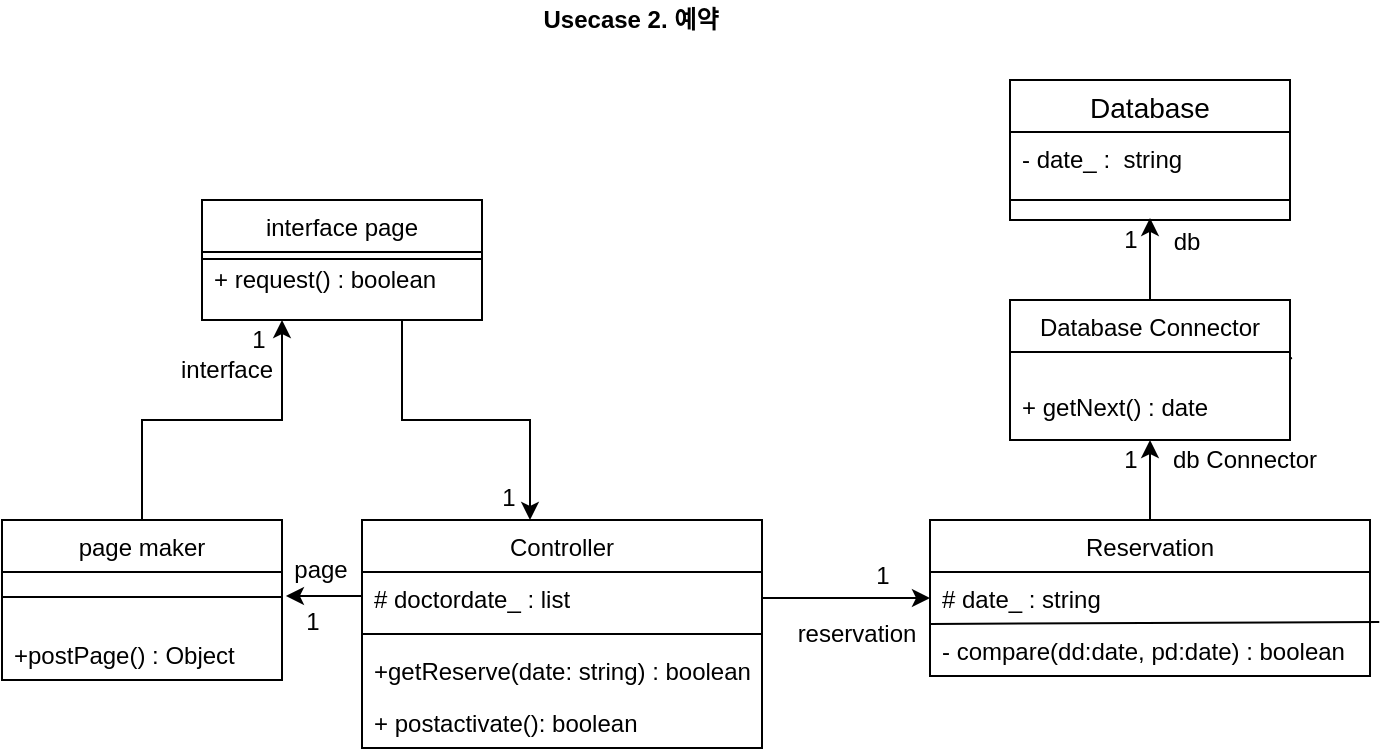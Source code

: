 <mxfile version="14.6.6" type="github">
  <diagram id="cWKsgK7S-x9jWX_GKUrM" name="Page-1">
    <mxGraphModel dx="789" dy="544" grid="0" gridSize="10" guides="1" tooltips="1" connect="1" arrows="1" fold="1" page="1" pageScale="1" pageWidth="827" pageHeight="1169" math="0" shadow="0">
      <root>
        <mxCell id="0" />
        <mxCell id="1" parent="0" />
        <mxCell id="ZuWcNW_mUw8ndDomvOg4-20" style="edgeStyle=orthogonalEdgeStyle;rounded=0;orthogonalLoop=1;jettySize=auto;html=1;entryX=0.5;entryY=1;entryDx=0;entryDy=0;entryPerimeter=0;" parent="1" source="ZuWcNW_mUw8ndDomvOg4-1" target="ZuWcNW_mUw8ndDomvOg4-12" edge="1">
          <mxGeometry relative="1" as="geometry" />
        </mxCell>
        <mxCell id="ZuWcNW_mUw8ndDomvOg4-1" value="Reservation" style="swimlane;fontStyle=0;childLayout=stackLayout;horizontal=1;startSize=26;fillColor=none;horizontalStack=0;resizeParent=1;resizeParentMax=0;resizeLast=0;collapsible=1;marginBottom=0;" parent="1" vertex="1">
          <mxGeometry x="514" y="360" width="220" height="78" as="geometry" />
        </mxCell>
        <mxCell id="ZuWcNW_mUw8ndDomvOg4-2" value="# date_ : string" style="text;strokeColor=none;fillColor=none;align=left;verticalAlign=top;spacingLeft=4;spacingRight=4;overflow=hidden;rotatable=0;points=[[0,0.5],[1,0.5]];portConstraint=eastwest;" parent="ZuWcNW_mUw8ndDomvOg4-1" vertex="1">
          <mxGeometry y="26" width="220" height="26" as="geometry" />
        </mxCell>
        <mxCell id="ZuWcNW_mUw8ndDomvOg4-37" value="" style="endArrow=none;html=1;rounded=0;entryX=1.021;entryY=-0.038;entryDx=0;entryDy=0;entryPerimeter=0;exitX=0;exitY=0;exitDx=0;exitDy=0;exitPerimeter=0;" parent="ZuWcNW_mUw8ndDomvOg4-1" target="ZuWcNW_mUw8ndDomvOg4-3" edge="1" source="ZuWcNW_mUw8ndDomvOg4-3">
          <mxGeometry relative="1" as="geometry">
            <mxPoint x="-10" y="52" as="sourcePoint" />
            <mxPoint x="150" y="52" as="targetPoint" />
          </mxGeometry>
        </mxCell>
        <mxCell id="ZuWcNW_mUw8ndDomvOg4-3" value="- compare(dd:date, pd:date) : boolean" style="text;strokeColor=none;fillColor=none;align=left;verticalAlign=top;spacingLeft=4;spacingRight=4;overflow=hidden;rotatable=0;points=[[0,0.5],[1,0.5]];portConstraint=eastwest;" parent="ZuWcNW_mUw8ndDomvOg4-1" vertex="1">
          <mxGeometry y="52" width="220" height="26" as="geometry" />
        </mxCell>
        <mxCell id="ZuWcNW_mUw8ndDomvOg4-5" value="Controller" style="swimlane;fontStyle=0;childLayout=stackLayout;horizontal=1;startSize=26;fillColor=none;horizontalStack=0;resizeParent=1;resizeParentMax=0;resizeLast=0;collapsible=1;marginBottom=0;" parent="1" vertex="1">
          <mxGeometry x="230" y="360" width="200" height="114" as="geometry" />
        </mxCell>
        <mxCell id="ZuWcNW_mUw8ndDomvOg4-6" value="# doctordate_ : list" style="text;strokeColor=none;fillColor=none;align=left;verticalAlign=top;spacingLeft=4;spacingRight=4;overflow=hidden;rotatable=0;points=[[0,0.5],[1,0.5]];portConstraint=eastwest;" parent="ZuWcNW_mUw8ndDomvOg4-5" vertex="1">
          <mxGeometry y="26" width="200" height="26" as="geometry" />
        </mxCell>
        <mxCell id="ZuWcNW_mUw8ndDomvOg4-62" value="" style="line;strokeWidth=1;rotatable=0;dashed=0;labelPosition=right;align=left;verticalAlign=middle;spacingTop=0;spacingLeft=6;points=[];portConstraint=eastwest;" parent="ZuWcNW_mUw8ndDomvOg4-5" vertex="1">
          <mxGeometry y="52" width="200" height="10" as="geometry" />
        </mxCell>
        <mxCell id="ZuWcNW_mUw8ndDomvOg4-7" value="+getReserve(date: string) : boolean" style="text;strokeColor=none;fillColor=none;align=left;verticalAlign=top;spacingLeft=4;spacingRight=4;overflow=hidden;rotatable=0;points=[[0,0.5],[1,0.5]];portConstraint=eastwest;" parent="ZuWcNW_mUw8ndDomvOg4-5" vertex="1">
          <mxGeometry y="62" width="200" height="26" as="geometry" />
        </mxCell>
        <mxCell id="ZuWcNW_mUw8ndDomvOg4-8" value="+ postactivate(): boolean" style="text;strokeColor=none;fillColor=none;align=left;verticalAlign=top;spacingLeft=4;spacingRight=4;overflow=hidden;rotatable=0;points=[[0,0.5],[1,0.5]];portConstraint=eastwest;" parent="ZuWcNW_mUw8ndDomvOg4-5" vertex="1">
          <mxGeometry y="88" width="200" height="26" as="geometry" />
        </mxCell>
        <mxCell id="ZuWcNW_mUw8ndDomvOg4-57" style="edgeStyle=orthogonalEdgeStyle;rounded=0;orthogonalLoop=1;jettySize=auto;html=1;entryX=0.5;entryY=0.977;entryDx=0;entryDy=0;entryPerimeter=0;" parent="1" source="ZuWcNW_mUw8ndDomvOg4-9" target="ZuWcNW_mUw8ndDomvOg4-48" edge="1">
          <mxGeometry relative="1" as="geometry" />
        </mxCell>
        <mxCell id="ZuWcNW_mUw8ndDomvOg4-9" value="Database Connector" style="swimlane;fontStyle=0;childLayout=stackLayout;horizontal=1;startSize=26;fillColor=none;horizontalStack=0;resizeParent=1;resizeParentMax=0;resizeLast=0;collapsible=1;marginBottom=0;" parent="1" vertex="1">
          <mxGeometry x="554" y="250" width="140" height="70" as="geometry" />
        </mxCell>
        <mxCell id="ZuWcNW_mUw8ndDomvOg4-42" value="" style="endArrow=none;html=1;rounded=0;startArrow=none;" parent="ZuWcNW_mUw8ndDomvOg4-9" source="ZuWcNW_mUw8ndDomvOg4-12" edge="1">
          <mxGeometry relative="1" as="geometry">
            <mxPoint y="30.5" as="sourcePoint" />
            <mxPoint x="141" y="29" as="targetPoint" />
          </mxGeometry>
        </mxCell>
        <mxCell id="ZuWcNW_mUw8ndDomvOg4-12" value="&#xa;+ getNext() : date" style="text;strokeColor=none;fillColor=none;align=left;verticalAlign=top;spacingLeft=4;spacingRight=4;overflow=hidden;rotatable=0;points=[[0,0.5],[1,0.5]];portConstraint=eastwest;" parent="ZuWcNW_mUw8ndDomvOg4-9" vertex="1">
          <mxGeometry y="26" width="140" height="44" as="geometry" />
        </mxCell>
        <mxCell id="ZuWcNW_mUw8ndDomvOg4-18" style="edgeStyle=orthogonalEdgeStyle;rounded=0;orthogonalLoop=1;jettySize=auto;html=1;" parent="1" source="ZuWcNW_mUw8ndDomvOg4-13" target="ZuWcNW_mUw8ndDomvOg4-5" edge="1">
          <mxGeometry relative="1" as="geometry">
            <Array as="points">
              <mxPoint x="250" y="310" />
              <mxPoint x="314" y="310" />
            </Array>
          </mxGeometry>
        </mxCell>
        <mxCell id="ZuWcNW_mUw8ndDomvOg4-13" value="interface page" style="swimlane;fontStyle=0;childLayout=stackLayout;horizontal=1;startSize=26;fillColor=none;horizontalStack=0;resizeParent=1;resizeParentMax=0;resizeLast=0;collapsible=1;marginBottom=0;" parent="1" vertex="1">
          <mxGeometry x="150" y="200" width="140" height="60" as="geometry" />
        </mxCell>
        <mxCell id="ZuWcNW_mUw8ndDomvOg4-39" value="" style="endArrow=none;html=1;rounded=0;" parent="ZuWcNW_mUw8ndDomvOg4-13" edge="1">
          <mxGeometry relative="1" as="geometry">
            <mxPoint y="29.5" as="sourcePoint" />
            <mxPoint x="140" y="29.5" as="targetPoint" />
          </mxGeometry>
        </mxCell>
        <mxCell id="ZuWcNW_mUw8ndDomvOg4-14" value="+ request() : boolean" style="text;strokeColor=none;fillColor=none;align=left;verticalAlign=top;spacingLeft=4;spacingRight=4;overflow=hidden;rotatable=0;points=[[0,0.5],[1,0.5]];portConstraint=eastwest;" parent="ZuWcNW_mUw8ndDomvOg4-13" vertex="1">
          <mxGeometry y="26" width="140" height="34" as="geometry" />
        </mxCell>
        <mxCell id="ZuWcNW_mUw8ndDomvOg4-33" style="edgeStyle=orthogonalEdgeStyle;rounded=0;orthogonalLoop=1;jettySize=auto;html=1;" parent="1" source="ZuWcNW_mUw8ndDomvOg4-21" target="ZuWcNW_mUw8ndDomvOg4-13" edge="1">
          <mxGeometry relative="1" as="geometry">
            <Array as="points">
              <mxPoint x="120" y="310" />
              <mxPoint x="190" y="310" />
            </Array>
          </mxGeometry>
        </mxCell>
        <mxCell id="ZuWcNW_mUw8ndDomvOg4-21" value="page maker" style="swimlane;fontStyle=0;childLayout=stackLayout;horizontal=1;startSize=26;fillColor=none;horizontalStack=0;resizeParent=1;resizeParentMax=0;resizeLast=0;collapsible=1;marginBottom=0;" parent="1" vertex="1">
          <mxGeometry x="50" y="360" width="140" height="80" as="geometry" />
        </mxCell>
        <mxCell id="ZuWcNW_mUw8ndDomvOg4-59" value="" style="endArrow=none;html=1;rounded=0;" parent="ZuWcNW_mUw8ndDomvOg4-21" edge="1">
          <mxGeometry relative="1" as="geometry">
            <mxPoint y="38.5" as="sourcePoint" />
            <mxPoint x="140" y="38.5" as="targetPoint" />
          </mxGeometry>
        </mxCell>
        <mxCell id="ZuWcNW_mUw8ndDomvOg4-47" value="Database" style="swimlane;fontStyle=0;childLayout=stackLayout;horizontal=1;startSize=26;horizontalStack=0;resizeParent=1;resizeParentMax=0;resizeLast=0;collapsible=1;marginBottom=0;align=center;fontSize=14;" parent="1" vertex="1">
          <mxGeometry x="554" y="140" width="140" height="70" as="geometry" />
        </mxCell>
        <mxCell id="ZuWcNW_mUw8ndDomvOg4-48" value="- date_ :  string" style="text;strokeColor=none;fillColor=none;spacingLeft=4;spacingRight=4;overflow=hidden;rotatable=0;points=[[0,0.5],[1,0.5]];portConstraint=eastwest;fontSize=12;" parent="ZuWcNW_mUw8ndDomvOg4-47" vertex="1">
          <mxGeometry y="26" width="140" height="44" as="geometry" />
        </mxCell>
        <mxCell id="ZuWcNW_mUw8ndDomvOg4-55" value="" style="endArrow=none;html=1;rounded=0;" parent="ZuWcNW_mUw8ndDomvOg4-47" edge="1">
          <mxGeometry relative="1" as="geometry">
            <mxPoint y="60" as="sourcePoint" />
            <mxPoint x="140" y="60" as="targetPoint" />
          </mxGeometry>
        </mxCell>
        <mxCell id="ZuWcNW_mUw8ndDomvOg4-22" value="&#xa;&#xa;+postPage() : Object" style="text;strokeColor=none;fillColor=none;align=left;verticalAlign=top;spacingLeft=4;spacingRight=4;overflow=hidden;rotatable=0;points=[[0,0.5],[1,0.5]];portConstraint=eastwest;" parent="1" vertex="1">
          <mxGeometry x="50" y="386" width="140" height="54" as="geometry" />
        </mxCell>
        <mxCell id="ZuWcNW_mUw8ndDomvOg4-61" value="&lt;b&gt;Usecase 2. 예약&lt;/b&gt;" style="text;html=1;align=center;verticalAlign=middle;resizable=0;points=[];autosize=1;strokeColor=none;" parent="1" vertex="1">
          <mxGeometry x="314" y="100" width="100" height="20" as="geometry" />
        </mxCell>
        <mxCell id="ZuWcNW_mUw8ndDomvOg4-63" style="edgeStyle=orthogonalEdgeStyle;rounded=0;orthogonalLoop=1;jettySize=auto;html=1;entryX=1.014;entryY=0.222;entryDx=0;entryDy=0;entryPerimeter=0;" parent="1" source="ZuWcNW_mUw8ndDomvOg4-6" target="ZuWcNW_mUw8ndDomvOg4-22" edge="1">
          <mxGeometry relative="1" as="geometry">
            <Array as="points">
              <mxPoint x="221" y="398" />
              <mxPoint x="221" y="398" />
            </Array>
          </mxGeometry>
        </mxCell>
        <mxCell id="ZuWcNW_mUw8ndDomvOg4-64" style="edgeStyle=orthogonalEdgeStyle;rounded=0;orthogonalLoop=1;jettySize=auto;html=1;entryX=0;entryY=0.5;entryDx=0;entryDy=0;" parent="1" source="ZuWcNW_mUw8ndDomvOg4-6" target="ZuWcNW_mUw8ndDomvOg4-2" edge="1">
          <mxGeometry relative="1" as="geometry" />
        </mxCell>
        <mxCell id="ZuWcNW_mUw8ndDomvOg4-65" value="1" style="text;html=1;align=center;verticalAlign=middle;resizable=0;points=[];autosize=1;strokeColor=none;" parent="1" vertex="1">
          <mxGeometry x="294" y="340" width="17" height="18" as="geometry" />
        </mxCell>
        <mxCell id="ZuWcNW_mUw8ndDomvOg4-66" value="1" style="text;html=1;align=center;verticalAlign=middle;resizable=0;points=[];autosize=1;strokeColor=none;" parent="1" vertex="1">
          <mxGeometry x="604" y="320" width="20" height="20" as="geometry" />
        </mxCell>
        <mxCell id="ZuWcNW_mUw8ndDomvOg4-67" value="1" style="text;html=1;align=center;verticalAlign=middle;resizable=0;points=[];autosize=1;strokeColor=none;" parent="1" vertex="1">
          <mxGeometry x="604" y="210" width="20" height="20" as="geometry" />
        </mxCell>
        <mxCell id="ZuWcNW_mUw8ndDomvOg4-68" value="1" style="text;html=1;align=center;verticalAlign=middle;resizable=0;points=[];autosize=1;strokeColor=none;" parent="1" vertex="1">
          <mxGeometry x="168" y="260" width="20" height="20" as="geometry" />
        </mxCell>
        <mxCell id="3kDQ-spr5FwgjVqxdL9J-1" value="1" style="text;html=1;align=center;verticalAlign=middle;resizable=0;points=[];autosize=1;strokeColor=none;" vertex="1" parent="1">
          <mxGeometry x="196" y="402" width="17" height="18" as="geometry" />
        </mxCell>
        <mxCell id="3kDQ-spr5FwgjVqxdL9J-2" value="1" style="text;html=1;align=center;verticalAlign=middle;resizable=0;points=[];autosize=1;strokeColor=none;" vertex="1" parent="1">
          <mxGeometry x="481" y="379" width="17" height="18" as="geometry" />
        </mxCell>
        <mxCell id="3kDQ-spr5FwgjVqxdL9J-4" value="db Connector" style="text;html=1;align=center;verticalAlign=middle;resizable=0;points=[];autosize=1;strokeColor=none;" vertex="1" parent="1">
          <mxGeometry x="630" y="321" width="82" height="18" as="geometry" />
        </mxCell>
        <mxCell id="3kDQ-spr5FwgjVqxdL9J-5" value="db" style="text;html=1;align=center;verticalAlign=middle;resizable=0;points=[];autosize=1;strokeColor=none;" vertex="1" parent="1">
          <mxGeometry x="630" y="212" width="23" height="18" as="geometry" />
        </mxCell>
        <mxCell id="3kDQ-spr5FwgjVqxdL9J-6" value="reservation" style="text;html=1;align=center;verticalAlign=middle;resizable=0;points=[];autosize=1;strokeColor=none;" vertex="1" parent="1">
          <mxGeometry x="442" y="408" width="69" height="18" as="geometry" />
        </mxCell>
        <mxCell id="3kDQ-spr5FwgjVqxdL9J-8" value="page" style="text;html=1;align=center;verticalAlign=middle;resizable=0;points=[];autosize=1;strokeColor=none;" vertex="1" parent="1">
          <mxGeometry x="190" y="376" width="37" height="18" as="geometry" />
        </mxCell>
        <mxCell id="3kDQ-spr5FwgjVqxdL9J-9" value="interface" style="text;html=1;align=center;verticalAlign=middle;resizable=0;points=[];autosize=1;strokeColor=none;" vertex="1" parent="1">
          <mxGeometry x="134" y="276" width="56" height="18" as="geometry" />
        </mxCell>
      </root>
    </mxGraphModel>
  </diagram>
</mxfile>
